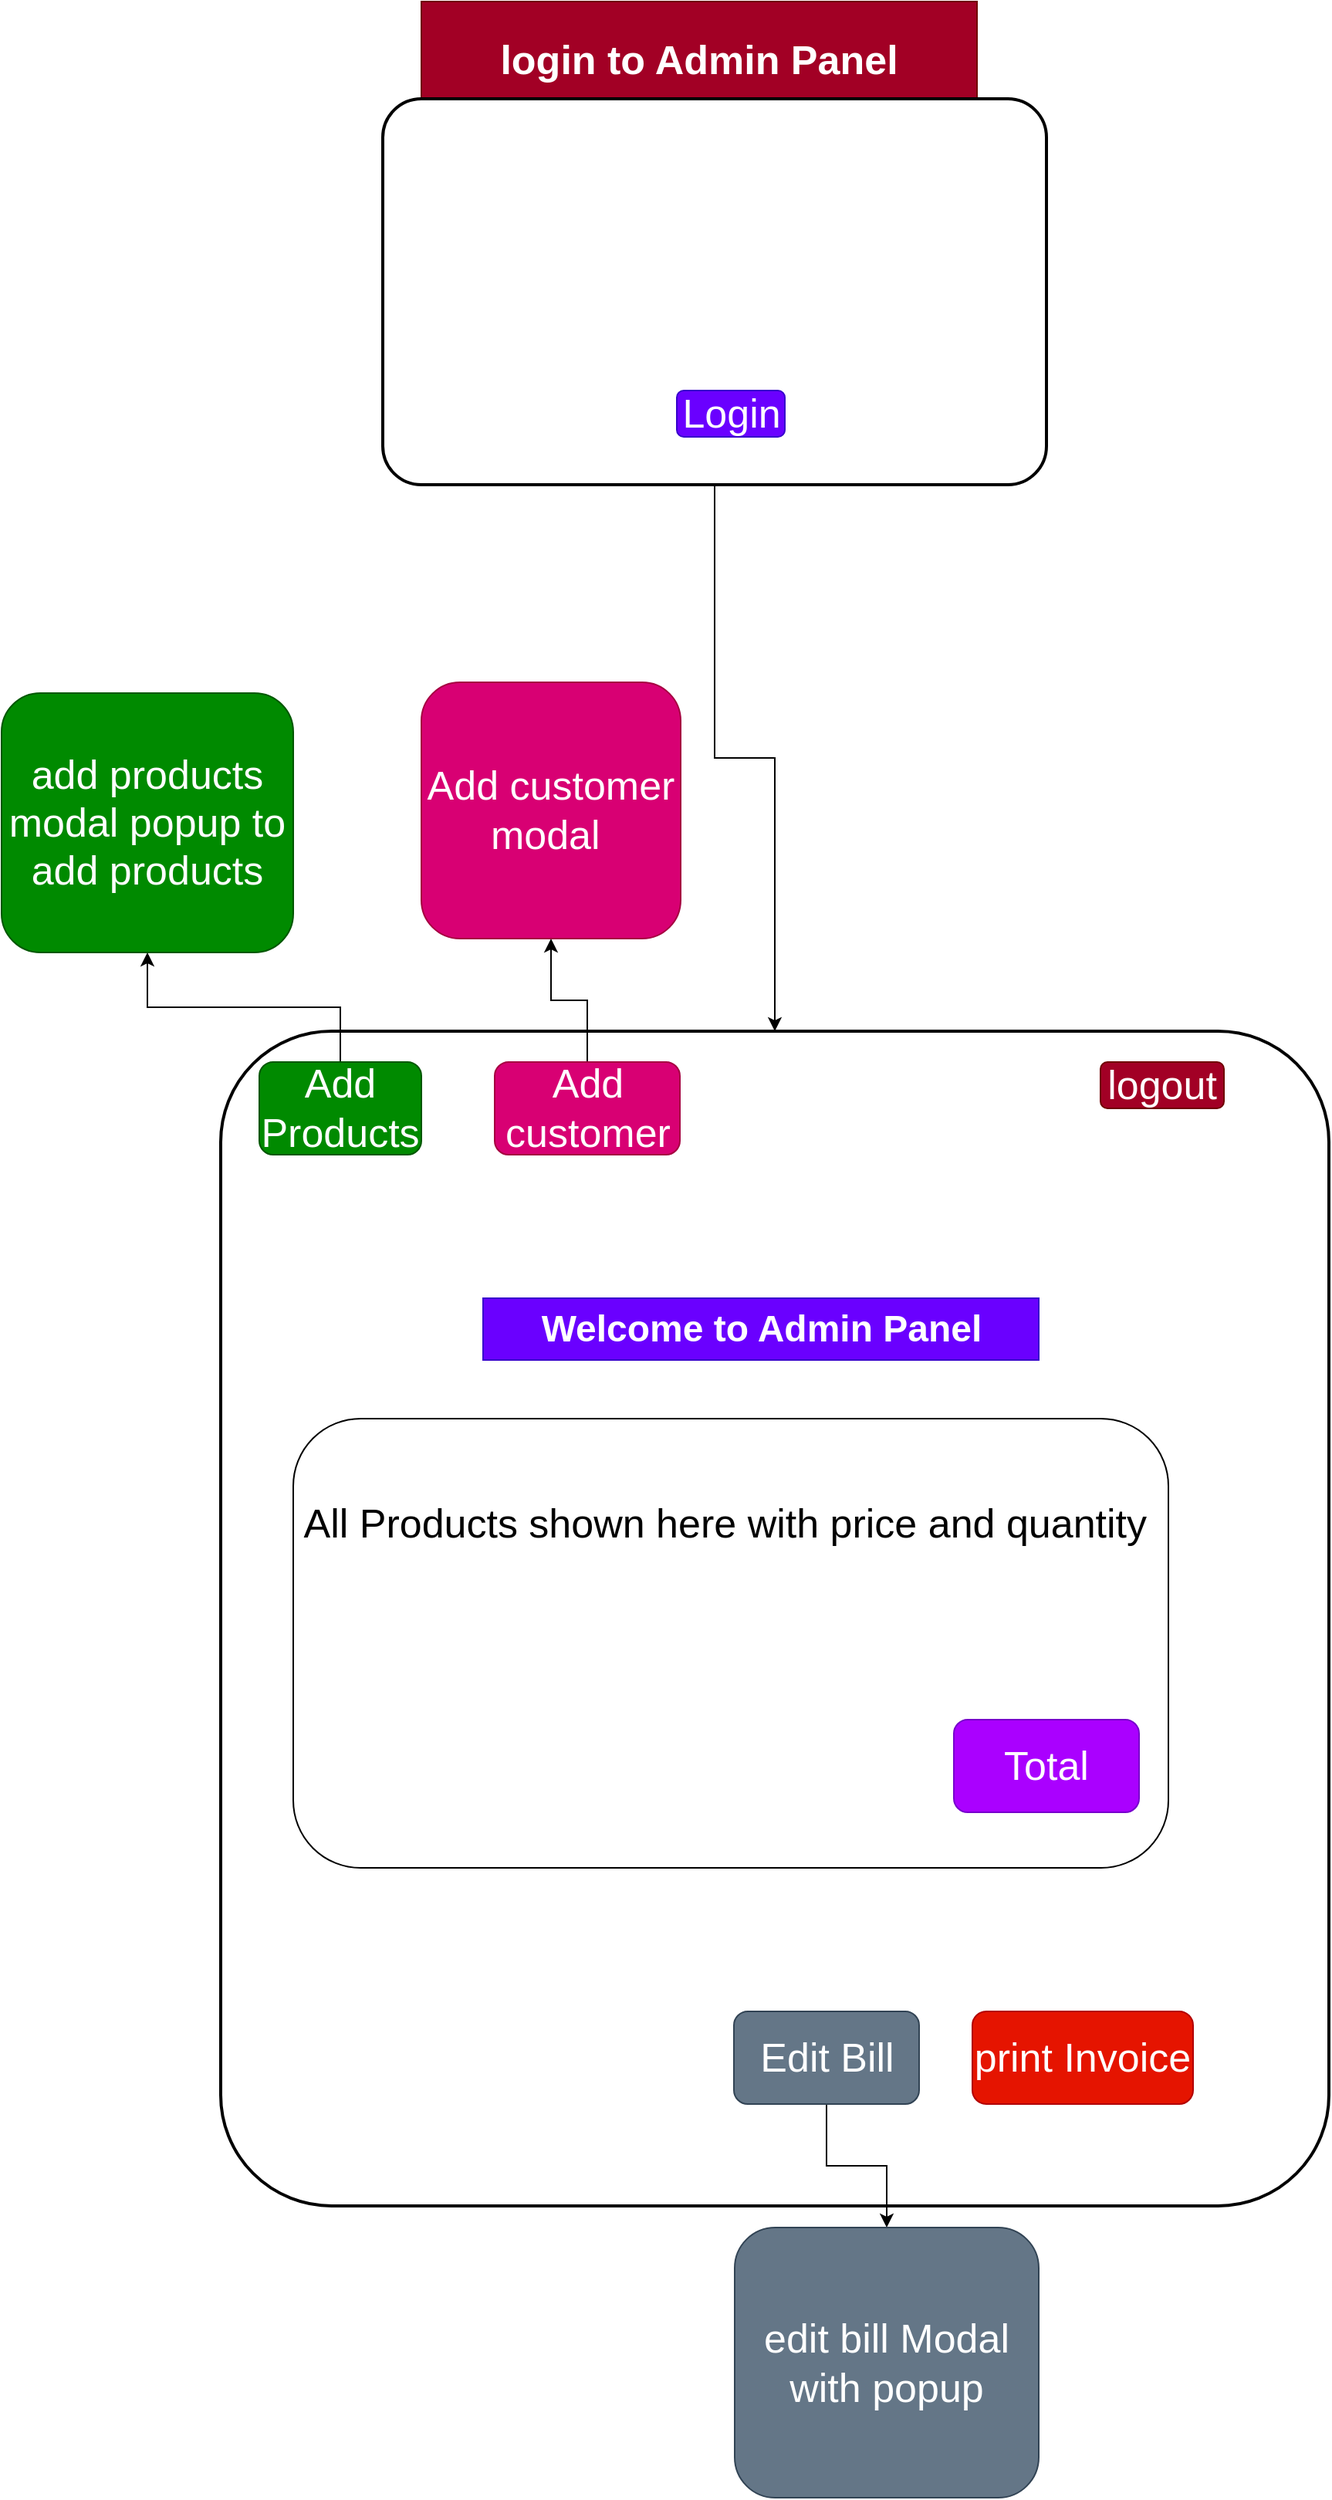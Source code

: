 <mxfile version="10.8.1" type="github"><diagram id="YQb87KoY4wHFW3evgdim" name="Page-1"><mxGraphModel dx="1326" dy="1329" grid="1" gridSize="21" guides="1" tooltips="1" connect="1" arrows="1" fold="1" page="0" pageScale="1" pageWidth="827" pageHeight="1169" math="0" shadow="0"><root><mxCell id="0"/><mxCell id="1" parent="0"/><mxCell id="v7yRTjkXkuHccw64eT3v-3" value="login to Admin Panel" style="text;align=center;verticalAlign=middle;spacingLeft=4;spacingRight=4;strokeColor=#6F0000;fillColor=#a20025;rotatable=0;points=[[0,0.5],[1,0.5]];portConstraint=eastwest;fontSize=26;fontStyle=1;fontColor=#ffffff;" vertex="1" parent="1"><mxGeometry x="210" y="-567" width="360" height="70" as="geometry"/></mxCell><mxCell id="v7yRTjkXkuHccw64eT3v-11" value="" style="edgeStyle=orthogonalEdgeStyle;rounded=0;orthogonalLoop=1;jettySize=auto;html=1;fontSize=26;" edge="1" parent="1" source="v7yRTjkXkuHccw64eT3v-7" target="v7yRTjkXkuHccw64eT3v-10"><mxGeometry relative="1" as="geometry"/></mxCell><mxCell id="v7yRTjkXkuHccw64eT3v-7" value="" style="strokeWidth=2;rounded=1;arcSize=10;whiteSpace=wrap;html=1;align=center;fontSize=14;" vertex="1" parent="1"><mxGeometry x="185" y="-504" width="430" height="250" as="geometry"/></mxCell><mxCell id="v7yRTjkXkuHccw64eT3v-10" value="" style="strokeWidth=2;rounded=1;arcSize=10;whiteSpace=wrap;html=1;align=center;fontSize=14;" vertex="1" parent="1"><mxGeometry x="80" y="100" width="718" height="761" as="geometry"/></mxCell><mxCell id="v7yRTjkXkuHccw64eT3v-8" value="Login" style="rounded=1;whiteSpace=wrap;html=1;fontSize=26;fillColor=#6a00ff;strokeColor=#3700CC;fontColor=#ffffff;" vertex="1" parent="1"><mxGeometry x="375.5" y="-315" width="70" height="30" as="geometry"/></mxCell><mxCell id="v7yRTjkXkuHccw64eT3v-12" value="Welcome to Admin Panel" style="text;strokeColor=#3700CC;fillColor=#6a00ff;html=1;fontSize=24;fontStyle=1;verticalAlign=middle;align=center;fontColor=#ffffff;" vertex="1" parent="1"><mxGeometry x="250" y="273" width="360" height="40" as="geometry"/></mxCell><mxCell id="v7yRTjkXkuHccw64eT3v-13" value="logout" style="rounded=1;whiteSpace=wrap;html=1;fontSize=26;fillColor=#a20025;strokeColor=#6F0000;fontColor=#ffffff;" vertex="1" parent="1"><mxGeometry x="650" y="120" width="80" height="30" as="geometry"/></mxCell><mxCell id="v7yRTjkXkuHccw64eT3v-28" value="" style="edgeStyle=orthogonalEdgeStyle;rounded=0;orthogonalLoop=1;jettySize=auto;html=1;fontSize=26;" edge="1" parent="1" source="v7yRTjkXkuHccw64eT3v-18" target="v7yRTjkXkuHccw64eT3v-27"><mxGeometry relative="1" as="geometry"/></mxCell><mxCell id="v7yRTjkXkuHccw64eT3v-18" value="Add Products" style="rounded=1;whiteSpace=wrap;html=1;fontSize=26;fillColor=#008a00;strokeColor=#005700;fontColor=#ffffff;" vertex="1" parent="1"><mxGeometry x="105" y="120" width="105" height="60" as="geometry"/></mxCell><mxCell id="v7yRTjkXkuHccw64eT3v-27" value="add products modal popup to add products" style="rounded=1;whiteSpace=wrap;html=1;fontSize=26;fillColor=#008a00;strokeColor=#005700;fontColor=#ffffff;" vertex="1" parent="1"><mxGeometry x="-62" y="-119" width="189" height="168" as="geometry"/></mxCell><mxCell id="v7yRTjkXkuHccw64eT3v-30" value="" style="edgeStyle=orthogonalEdgeStyle;rounded=0;orthogonalLoop=1;jettySize=auto;html=1;fontSize=26;" edge="1" parent="1" source="v7yRTjkXkuHccw64eT3v-19" target="v7yRTjkXkuHccw64eT3v-29"><mxGeometry relative="1" as="geometry"/></mxCell><mxCell id="v7yRTjkXkuHccw64eT3v-19" value="Add customer" style="rounded=1;whiteSpace=wrap;html=1;fontSize=26;fillColor=#d80073;strokeColor=#A50040;fontColor=#ffffff;" vertex="1" parent="1"><mxGeometry x="257.5" y="120" width="120" height="60" as="geometry"/></mxCell><mxCell id="v7yRTjkXkuHccw64eT3v-29" value="Add customer modal&amp;nbsp;" style="rounded=1;whiteSpace=wrap;html=1;fontSize=26;fillColor=#d80073;strokeColor=#A50040;fontColor=#ffffff;" vertex="1" parent="1"><mxGeometry x="210" y="-126" width="168" height="166" as="geometry"/></mxCell><mxCell id="v7yRTjkXkuHccw64eT3v-20" value="All Products shown here with price and quantity&amp;nbsp;&lt;br&gt;&lt;br&gt;&lt;br&gt;&lt;br&gt;&lt;br&gt;&lt;br&gt;" style="rounded=1;whiteSpace=wrap;html=1;fontSize=26;" vertex="1" parent="1"><mxGeometry x="127" y="351" width="567" height="291" as="geometry"/></mxCell><mxCell id="v7yRTjkXkuHccw64eT3v-21" value="Total&lt;br&gt;" style="rounded=1;whiteSpace=wrap;html=1;fontSize=26;fillColor=#aa00ff;strokeColor=#7700CC;fontColor=#ffffff;" vertex="1" parent="1"><mxGeometry x="555" y="546" width="120" height="60" as="geometry"/></mxCell><mxCell id="v7yRTjkXkuHccw64eT3v-22" value="print Invoice" style="rounded=1;whiteSpace=wrap;html=1;fontSize=26;fillColor=#e51400;strokeColor=#B20000;fontColor=#ffffff;" vertex="1" parent="1"><mxGeometry x="567" y="735" width="143" height="60" as="geometry"/></mxCell><mxCell id="v7yRTjkXkuHccw64eT3v-26" value="" style="edgeStyle=orthogonalEdgeStyle;rounded=0;orthogonalLoop=1;jettySize=auto;html=1;fontSize=26;" edge="1" parent="1" source="v7yRTjkXkuHccw64eT3v-23" target="v7yRTjkXkuHccw64eT3v-25"><mxGeometry relative="1" as="geometry"/></mxCell><mxCell id="v7yRTjkXkuHccw64eT3v-23" value="Edit Bill" style="rounded=1;whiteSpace=wrap;html=1;fontSize=26;fillColor=#647687;strokeColor=#314354;fontColor=#ffffff;" vertex="1" parent="1"><mxGeometry x="412.5" y="735" width="120" height="60" as="geometry"/></mxCell><mxCell id="v7yRTjkXkuHccw64eT3v-25" value="edit bill Modal with popup" style="rounded=1;whiteSpace=wrap;html=1;fontSize=26;fillColor=#647687;strokeColor=#314354;fontColor=#ffffff;" vertex="1" parent="1"><mxGeometry x="413" y="875" width="197" height="175" as="geometry"/></mxCell></root></mxGraphModel></diagram></mxfile>